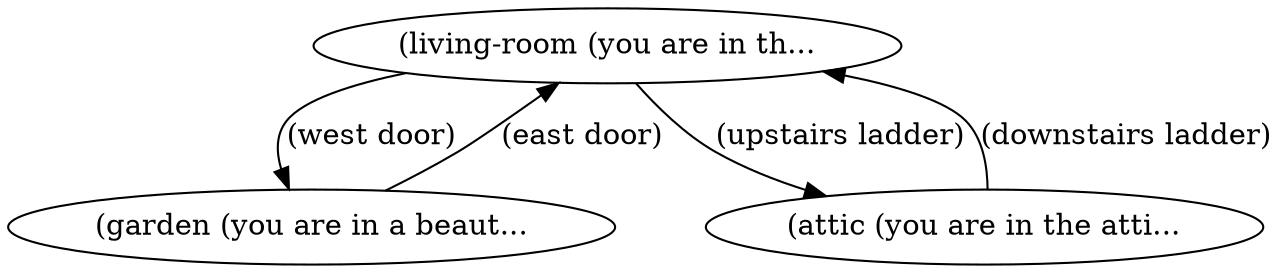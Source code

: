 digraph{
living_room[label="(living-room (you are in th..."];
garden[label="(garden (you are in a beaut..."];
attic[label="(attic (you are in the atti..."];
living_room->garden[label="(west door)"];
living_room->attic[label="(upstairs ladder)"];
garden->living_room[label="(east door)"];
attic->living_room[label="(downstairs ladder)"];}